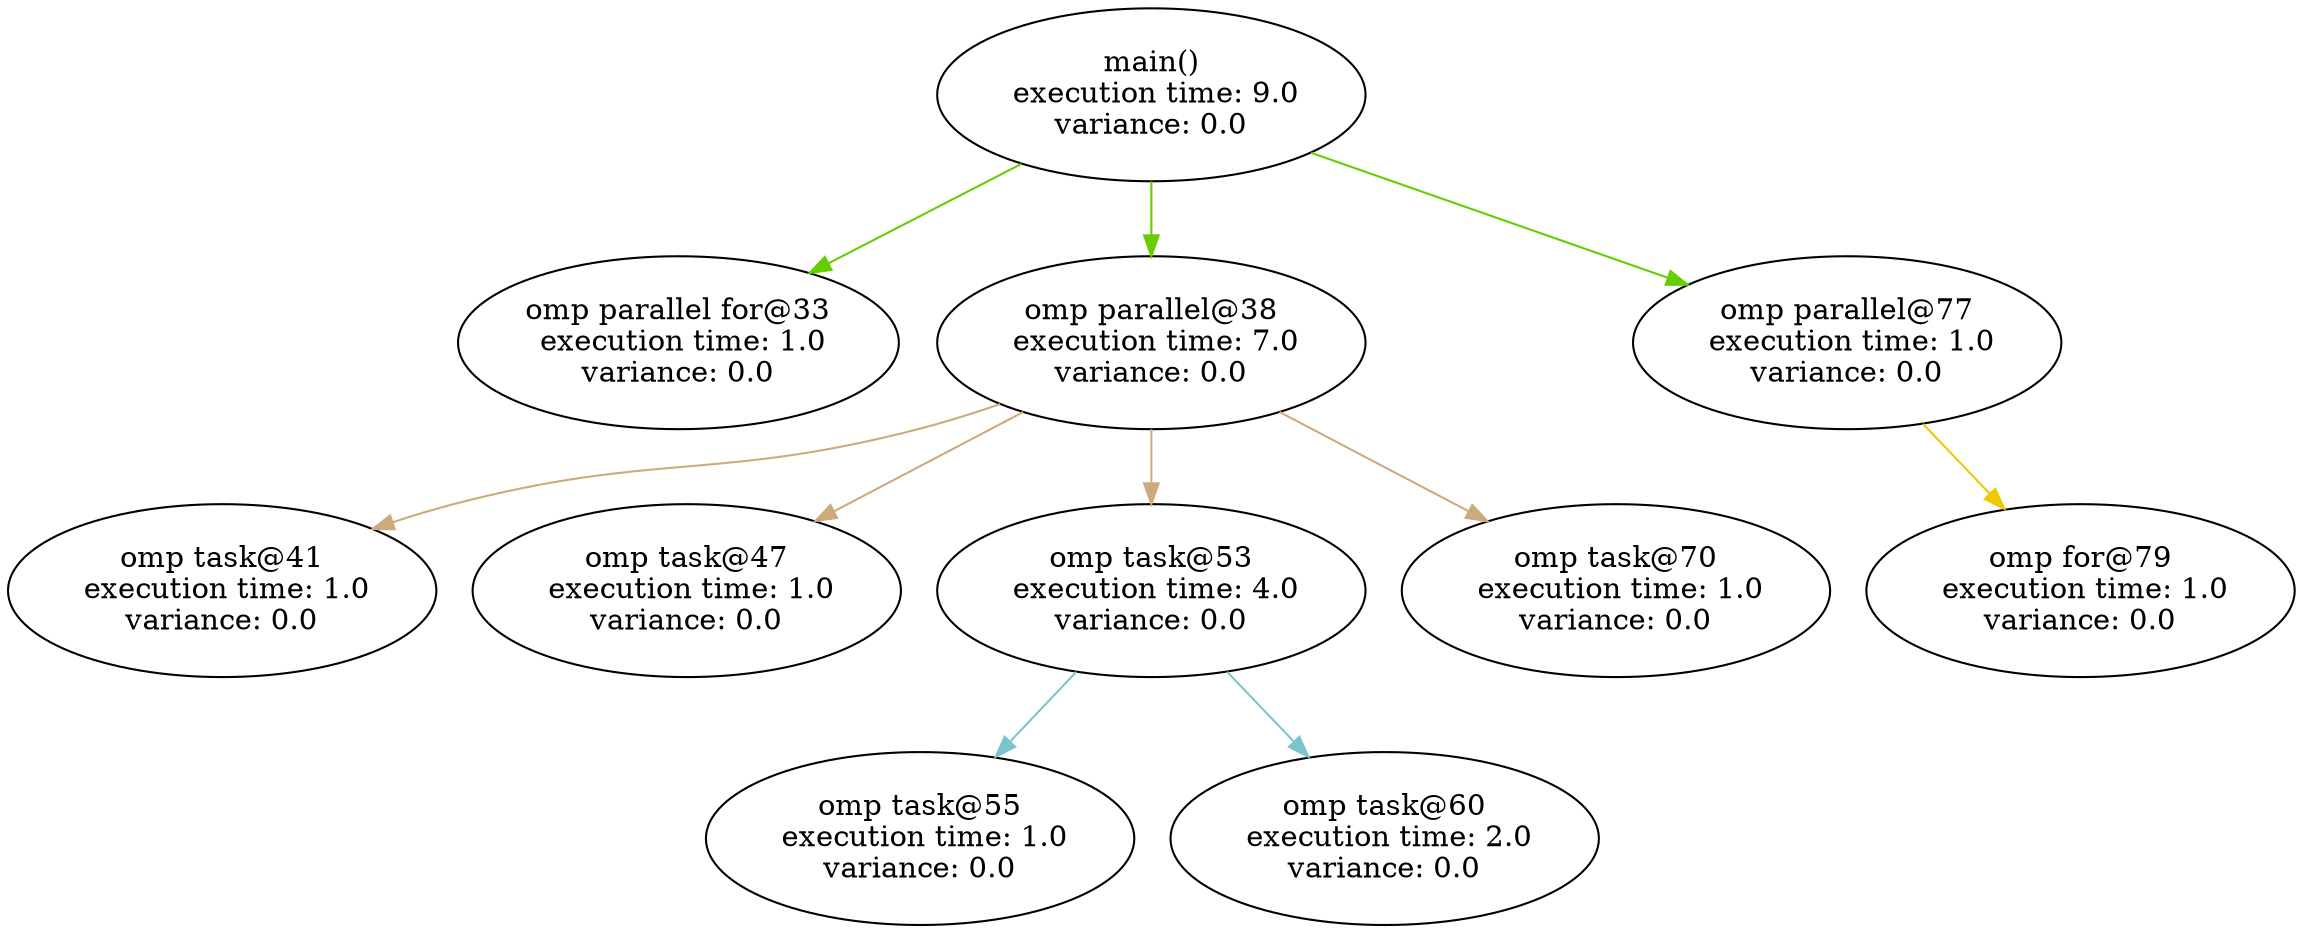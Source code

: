 digraph G {
	graph [bb="0,0,970,444"];
	node [label="\N"];
	"omp parallel for@33"	 [height=1.1471,
		label="omp parallel for@33\n execution time: 1.0\nvariance: 0.0",
		pos="283,282",
		width=2.6125];
	main	 [height=1.1471,
		label="main()\n execution time: 9.0\nvariance: 0.0",
		pos="485,402",
		width=2.4853];
	main -> "omp parallel for@33"	 [color=chartreuse3,
		pos="e,338.41,315.37 430.34,369.07 404.72,354.1 374.03,336.18 347.31,320.57"];
	"omp parallel@38"	 [height=1.1471,
		label="omp parallel@38\n execution time: 7.0\nvariance: 0.0",
		pos="485,282",
		width=2.4853];
	main -> "omp parallel@38"	 [color=chartreuse3,
		pos="e,485,323.68 485,360.39 485,351.86 485,342.76 485,333.91"];
	"omp parallel@77"	 [height=1.1471,
		label="omp parallel@77\n execution time: 1.0\nvariance: 0.0",
		pos="782,282",
		width=2.4853];
	main -> "omp parallel@77"	 [color=chartreuse3,
		pos="e,715.22,309.53 552.02,374.37 597.74,356.21 658.37,332.12 705.9,313.24"];
	"omp task@41"	 [height=1.1471,
		label="omp task@41\n execution time: 1.0\nvariance: 0.0",
		pos="89,162",
		width=2.4853];
	"omp parallel@38" -> "omp task@41"	 [color=burlywood3,
		pos="e,151.92,191.4 422.08,252.6 410.25,247.94 397.87,243.49 386,240 300.2,214.75 273.8,229.25 188,204 179.28,201.43 170.29,198.36 161.44,\
195.05"];
	"omp task@47"	 [height=1.1471,
		label="omp task@47\n execution time: 1.0\nvariance: 0.0",
		pos="287,162",
		width=2.4853];
	"omp parallel@38" -> "omp task@47"	 [color=burlywood3,
		pos="e,340.83,195.08 431.16,248.91 405.95,233.89 375.77,215.91 349.56,200.28"];
	"omp task@53"	 [height=1.1471,
		label="omp task@53\n execution time: 4.0\nvariance: 0.0",
		pos="485,162",
		width=2.4853];
	"omp parallel@38" -> "omp task@53"	 [color=burlywood3,
		pos="e,485,203.68 485,240.39 485,231.86 485,222.76 485,213.91"];
	"omp task@70"	 [height=1.1471,
		label="omp task@70\n execution time: 1.0\nvariance: 0.0",
		pos="683,162",
		width=2.4853];
	"omp parallel@38" -> "omp task@70"	 [color=burlywood3,
		pos="e,629.17,195.08 538.84,248.91 564.05,233.89 594.23,215.91 620.44,200.28"];
	"omp task@55"	 [height=1.1471,
		label="omp task@55\n execution time: 1.0\nvariance: 0.0",
		pos="386,42",
		width=2.4853];
	"omp task@53" -> "omp task@55"	 [color=cadetblue3,
		pos="e,417.64,80.707 453.4,123.34 444.12,112.27 433.86,100.04 424.2,88.535"];
	"omp task@60"	 [height=1.1471,
		label="omp task@60\n execution time: 2.0\nvariance: 0.0",
		pos="584,42",
		width=2.4853];
	"omp task@53" -> "omp task@60"	 [color=cadetblue3,
		pos="e,552.36,80.707 516.6,123.34 525.88,112.27 536.14,100.04 545.8,88.535"];
	"omp for@79"	 [height=1.1471,
		label="omp for@79\n execution time: 1.0\nvariance: 0.0",
		pos="881,162",
		width=2.4853];
	"omp parallel@77" -> "omp for@79"	 [color=gold2,
		pos="e,849.36,200.71 813.6,243.34 822.88,232.27 833.14,220.04 842.8,208.53"];
}
